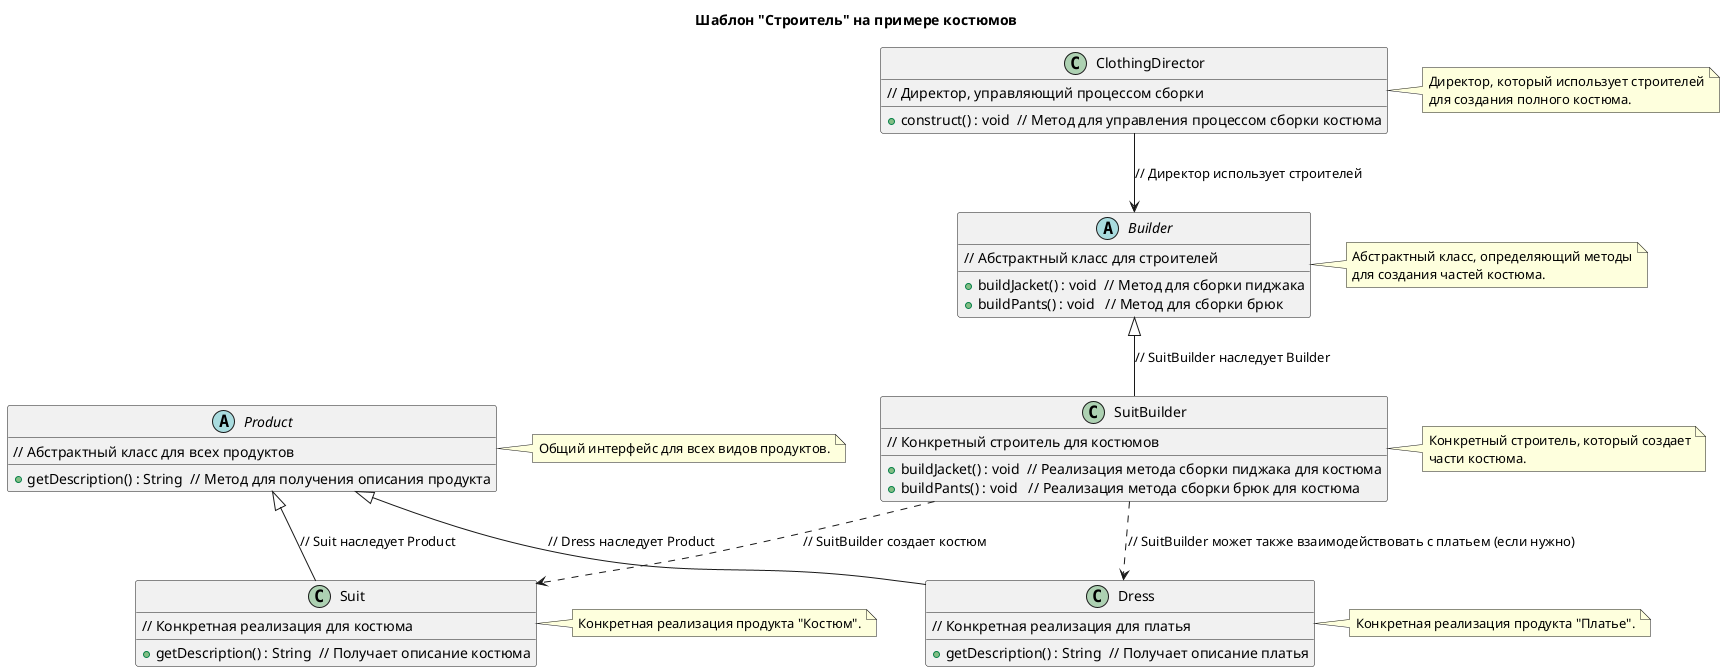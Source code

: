@startuml
title Шаблон "Строитель" на примере костюмов

top to bottom direction

abstract class Builder {
    // Абстрактный класс для строителей
    +buildJacket() : void  // Метод для сборки пиджака
    +buildPants() : void   // Метод для сборки брюк
}
note right of Builder
    Абстрактный класс, определяющий методы
    для создания частей костюма.
end note

class SuitBuilder {
    // Конкретный строитель для костюмов
    +buildJacket() : void  // Реализация метода сборки пиджака для костюма
    +buildPants() : void   // Реализация метода сборки брюк для костюма
}
note right of SuitBuilder
    Конкретный строитель, который создает
    части костюма.
end note

class ClothingDirector {
    // Директор, управляющий процессом сборки
    +construct() : void  // Метод для управления процессом сборки костюма
}
note right of ClothingDirector
    Директор, который использует строителей
    для создания полного костюма.
end note

abstract class Product {
    // Абстрактный класс для всех продуктов
    +getDescription() : String  // Метод для получения описания продукта
}
note right of Product
    Общий интерфейс для всех видов продуктов.
end note

class Dress {
    // Конкретная реализация для платья
    +getDescription() : String  // Получает описание платья
}
note right of Dress
    Конкретная реализация продукта "Платье".
end note

class Suit {
    // Конкретная реализация для костюма
    +getDescription() : String  // Получает описание костюма
}
note right of Suit
    Конкретная реализация продукта "Костюм".
end note

ClothingDirector --> Builder :            // Директор использует строителей
Builder <|-- SuitBuilder :                // SuitBuilder наследует Builder
Product <|-- Dress :                      // Dress наследует Product
Product <|-- Suit :                       // Suit наследует Product

SuitBuilder ..> Suit :                    // SuitBuilder создает костюм
SuitBuilder ..> Dress :                   // SuitBuilder может также взаимодействовать с платьем (если нужно)

@enduml
